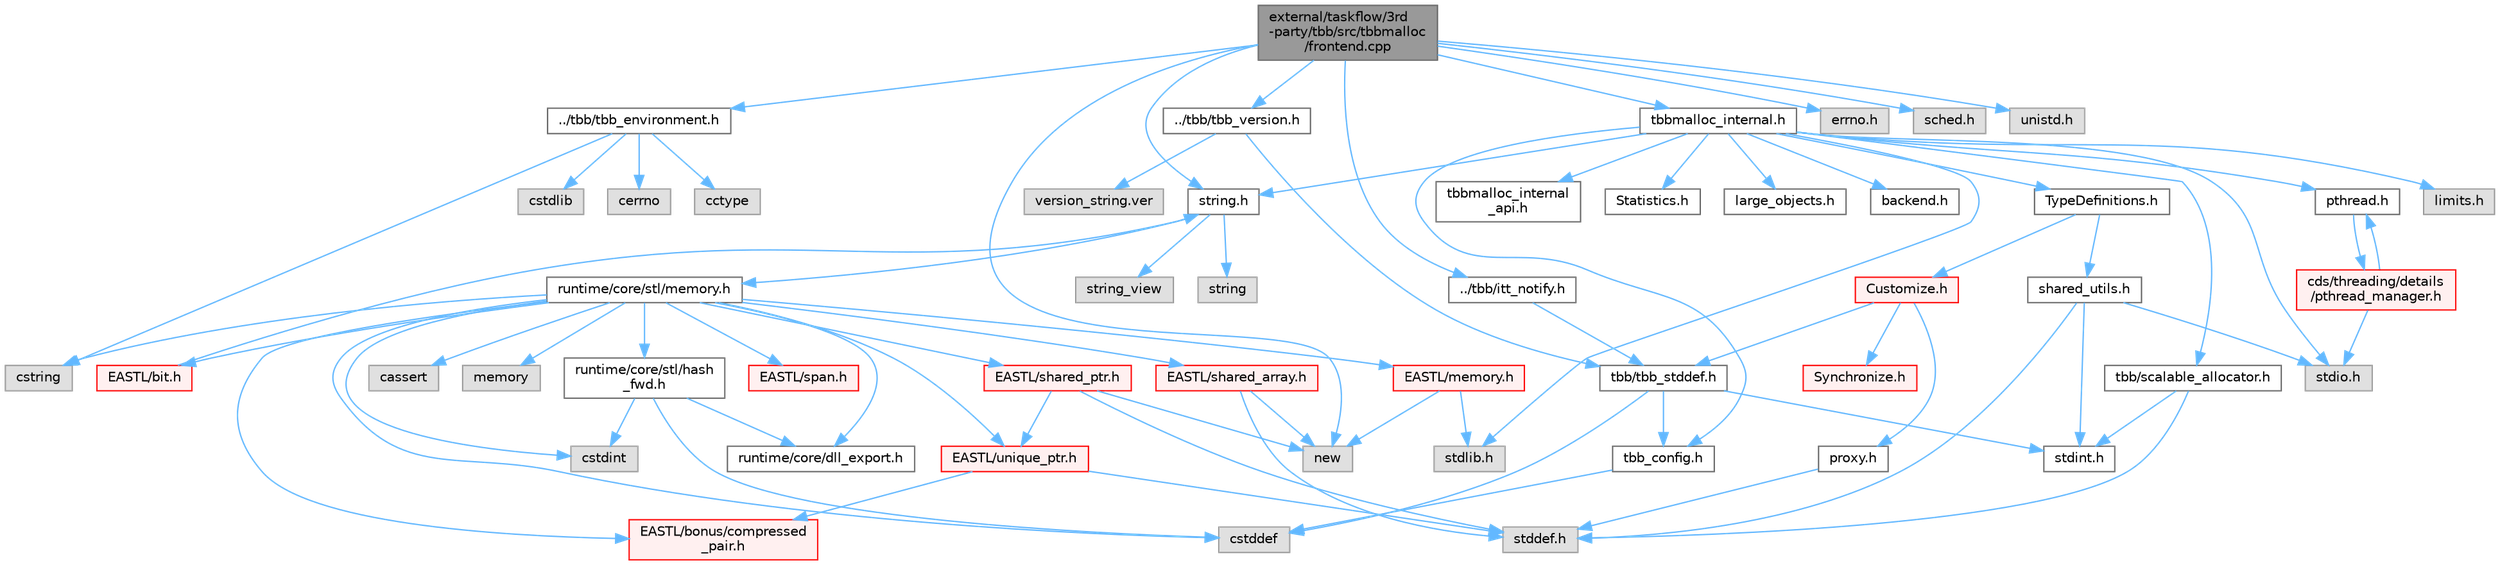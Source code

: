 digraph "external/taskflow/3rd-party/tbb/src/tbbmalloc/frontend.cpp"
{
 // LATEX_PDF_SIZE
  bgcolor="transparent";
  edge [fontname=Helvetica,fontsize=10,labelfontname=Helvetica,labelfontsize=10];
  node [fontname=Helvetica,fontsize=10,shape=box,height=0.2,width=0.4];
  Node1 [id="Node000001",label="external/taskflow/3rd\l-party/tbb/src/tbbmalloc\l/frontend.cpp",height=0.2,width=0.4,color="gray40", fillcolor="grey60", style="filled", fontcolor="black",tooltip=" "];
  Node1 -> Node2 [id="edge1_Node000001_Node000002",color="steelblue1",style="solid",tooltip=" "];
  Node2 [id="Node000002",label="tbbmalloc_internal.h",height=0.2,width=0.4,color="grey40", fillcolor="white", style="filled",URL="$tbbmalloc__internal_8h.html",tooltip=" "];
  Node2 -> Node3 [id="edge2_Node000002_Node000003",color="steelblue1",style="solid",tooltip=" "];
  Node3 [id="Node000003",label="TypeDefinitions.h",height=0.2,width=0.4,color="grey40", fillcolor="white", style="filled",URL="$_type_definitions_8h.html",tooltip=" "];
  Node3 -> Node4 [id="edge3_Node000003_Node000004",color="steelblue1",style="solid",tooltip=" "];
  Node4 [id="Node000004",label="Customize.h",height=0.2,width=0.4,color="red", fillcolor="#FFF0F0", style="filled",URL="$_customize_8h.html",tooltip=" "];
  Node4 -> Node5 [id="edge4_Node000004_Node000005",color="steelblue1",style="solid",tooltip=" "];
  Node5 [id="Node000005",label="tbb/tbb_stddef.h",height=0.2,width=0.4,color="grey40", fillcolor="white", style="filled",URL="$tbb__stddef_8h.html",tooltip=" "];
  Node5 -> Node6 [id="edge5_Node000005_Node000006",color="steelblue1",style="solid",tooltip=" "];
  Node6 [id="Node000006",label="tbb_config.h",height=0.2,width=0.4,color="grey40", fillcolor="white", style="filled",URL="$tbb__config_8h.html",tooltip=" "];
  Node6 -> Node7 [id="edge6_Node000006_Node000007",color="steelblue1",style="solid",tooltip=" "];
  Node7 [id="Node000007",label="cstddef",height=0.2,width=0.4,color="grey60", fillcolor="#E0E0E0", style="filled",tooltip=" "];
  Node5 -> Node7 [id="edge7_Node000005_Node000007",color="steelblue1",style="solid",tooltip=" "];
  Node5 -> Node8 [id="edge8_Node000005_Node000008",color="steelblue1",style="solid",tooltip=" "];
  Node8 [id="Node000008",label="stdint.h",height=0.2,width=0.4,color="grey40", fillcolor="white", style="filled",URL="$stdint_8h.html",tooltip=" "];
  Node4 -> Node9 [id="edge9_Node000004_Node000009",color="steelblue1",style="solid",tooltip=" "];
  Node9 [id="Node000009",label="Synchronize.h",height=0.2,width=0.4,color="red", fillcolor="#FFF0F0", style="filled",URL="$_synchronize_8h.html",tooltip=" "];
  Node4 -> Node11 [id="edge10_Node000004_Node000011",color="steelblue1",style="solid",tooltip=" "];
  Node11 [id="Node000011",label="proxy.h",height=0.2,width=0.4,color="grey40", fillcolor="white", style="filled",URL="$proxy_8h.html",tooltip=" "];
  Node11 -> Node12 [id="edge11_Node000011_Node000012",color="steelblue1",style="solid",tooltip=" "];
  Node12 [id="Node000012",label="stddef.h",height=0.2,width=0.4,color="grey60", fillcolor="#E0E0E0", style="filled",tooltip=" "];
  Node3 -> Node20 [id="edge12_Node000003_Node000020",color="steelblue1",style="solid",tooltip=" "];
  Node20 [id="Node000020",label="shared_utils.h",height=0.2,width=0.4,color="grey40", fillcolor="white", style="filled",URL="$shared__utils_8h.html",tooltip=" "];
  Node20 -> Node12 [id="edge13_Node000020_Node000012",color="steelblue1",style="solid",tooltip=" "];
  Node20 -> Node8 [id="edge14_Node000020_Node000008",color="steelblue1",style="solid",tooltip=" "];
  Node20 -> Node21 [id="edge15_Node000020_Node000021",color="steelblue1",style="solid",tooltip=" "];
  Node21 [id="Node000021",label="stdio.h",height=0.2,width=0.4,color="grey60", fillcolor="#E0E0E0", style="filled",tooltip=" "];
  Node2 -> Node22 [id="edge16_Node000002_Node000022",color="steelblue1",style="solid",tooltip=" "];
  Node22 [id="Node000022",label="pthread.h",height=0.2,width=0.4,color="grey40", fillcolor="white", style="filled",URL="$pthread_8h.html",tooltip=" "];
  Node22 -> Node23 [id="edge17_Node000022_Node000023",color="steelblue1",style="solid",tooltip=" "];
  Node23 [id="Node000023",label="cds/threading/details\l/pthread_manager.h",height=0.2,width=0.4,color="red", fillcolor="#FFF0F0", style="filled",URL="$pthread__manager_8h.html",tooltip=" "];
  Node23 -> Node21 [id="edge18_Node000023_Node000021",color="steelblue1",style="solid",tooltip=" "];
  Node23 -> Node22 [id="edge19_Node000023_Node000022",color="steelblue1",style="solid",tooltip=" "];
  Node2 -> Node6 [id="edge20_Node000002_Node000006",color="steelblue1",style="solid",tooltip=" "];
  Node2 -> Node21 [id="edge21_Node000002_Node000021",color="steelblue1",style="solid",tooltip=" "];
  Node2 -> Node30 [id="edge22_Node000002_Node000030",color="steelblue1",style="solid",tooltip=" "];
  Node30 [id="Node000030",label="stdlib.h",height=0.2,width=0.4,color="grey60", fillcolor="#E0E0E0", style="filled",tooltip=" "];
  Node2 -> Node67 [id="edge23_Node000002_Node000067",color="steelblue1",style="solid",tooltip=" "];
  Node67 [id="Node000067",label="limits.h",height=0.2,width=0.4,color="grey60", fillcolor="#E0E0E0", style="filled",tooltip=" "];
  Node2 -> Node68 [id="edge24_Node000002_Node000068",color="steelblue1",style="solid",tooltip=" "];
  Node68 [id="Node000068",label="string.h",height=0.2,width=0.4,color="grey40", fillcolor="white", style="filled",URL="$string_8h.html",tooltip=" "];
  Node68 -> Node35 [id="edge25_Node000068_Node000035",color="steelblue1",style="solid",tooltip=" "];
  Node35 [id="Node000035",label="string",height=0.2,width=0.4,color="grey60", fillcolor="#E0E0E0", style="filled",tooltip=" "];
  Node68 -> Node69 [id="edge26_Node000068_Node000069",color="steelblue1",style="solid",tooltip=" "];
  Node69 [id="Node000069",label="string_view",height=0.2,width=0.4,color="grey60", fillcolor="#E0E0E0", style="filled",tooltip=" "];
  Node68 -> Node70 [id="edge27_Node000068_Node000070",color="steelblue1",style="solid",tooltip=" "];
  Node70 [id="Node000070",label="runtime/core/stl/memory.h",height=0.2,width=0.4,color="grey40", fillcolor="white", style="filled",URL="$runtime_2core_2stl_2memory_8h.html",tooltip=" "];
  Node70 -> Node7 [id="edge28_Node000070_Node000007",color="steelblue1",style="solid",tooltip=" "];
  Node70 -> Node32 [id="edge29_Node000070_Node000032",color="steelblue1",style="solid",tooltip=" "];
  Node32 [id="Node000032",label="cstdint",height=0.2,width=0.4,color="grey60", fillcolor="#E0E0E0", style="filled",tooltip=" "];
  Node70 -> Node71 [id="edge30_Node000070_Node000071",color="steelblue1",style="solid",tooltip=" "];
  Node71 [id="Node000071",label="cassert",height=0.2,width=0.4,color="grey60", fillcolor="#E0E0E0", style="filled",tooltip=" "];
  Node70 -> Node36 [id="edge31_Node000070_Node000036",color="steelblue1",style="solid",tooltip=" "];
  Node36 [id="Node000036",label="memory",height=0.2,width=0.4,color="grey60", fillcolor="#E0E0E0", style="filled",tooltip=" "];
  Node70 -> Node72 [id="edge32_Node000070_Node000072",color="steelblue1",style="solid",tooltip=" "];
  Node72 [id="Node000072",label="cstring",height=0.2,width=0.4,color="grey60", fillcolor="#E0E0E0", style="filled",tooltip=" "];
  Node70 -> Node73 [id="edge33_Node000070_Node000073",color="steelblue1",style="solid",tooltip=" "];
  Node73 [id="Node000073",label="EASTL/bit.h",height=0.2,width=0.4,color="red", fillcolor="#FFF0F0", style="filled",URL="$bit_8h.html",tooltip=" "];
  Node73 -> Node68 [id="edge34_Node000073_Node000068",color="steelblue1",style="solid",tooltip=" "];
  Node70 -> Node92 [id="edge35_Node000070_Node000092",color="steelblue1",style="solid",tooltip=" "];
  Node92 [id="Node000092",label="EASTL/memory.h",height=0.2,width=0.4,color="red", fillcolor="#FFF0F0", style="filled",URL="$runtime_2_e_a_s_t_l_2include_2_e_a_s_t_l_2memory_8h.html",tooltip=" "];
  Node92 -> Node30 [id="edge36_Node000092_Node000030",color="steelblue1",style="solid",tooltip=" "];
  Node92 -> Node107 [id="edge37_Node000092_Node000107",color="steelblue1",style="solid",tooltip=" "];
  Node107 [id="Node000107",label="new",height=0.2,width=0.4,color="grey60", fillcolor="#E0E0E0", style="filled",tooltip=" "];
  Node70 -> Node118 [id="edge38_Node000070_Node000118",color="steelblue1",style="solid",tooltip=" "];
  Node118 [id="Node000118",label="EASTL/shared_array.h",height=0.2,width=0.4,color="red", fillcolor="#FFF0F0", style="filled",URL="$shared__array_8h.html",tooltip=" "];
  Node118 -> Node107 [id="edge39_Node000118_Node000107",color="steelblue1",style="solid",tooltip=" "];
  Node118 -> Node12 [id="edge40_Node000118_Node000012",color="steelblue1",style="solid",tooltip=" "];
  Node70 -> Node120 [id="edge41_Node000070_Node000120",color="steelblue1",style="solid",tooltip=" "];
  Node120 [id="Node000120",label="EASTL/unique_ptr.h",height=0.2,width=0.4,color="red", fillcolor="#FFF0F0", style="filled",URL="$unique__ptr_8h.html",tooltip=" "];
  Node120 -> Node121 [id="edge42_Node000120_Node000121",color="steelblue1",style="solid",tooltip=" "];
  Node121 [id="Node000121",label="EASTL/bonus/compressed\l_pair.h",height=0.2,width=0.4,color="red", fillcolor="#FFF0F0", style="filled",URL="$compressed__pair_8h.html",tooltip=" "];
  Node120 -> Node12 [id="edge43_Node000120_Node000012",color="steelblue1",style="solid",tooltip=" "];
  Node70 -> Node123 [id="edge44_Node000070_Node000123",color="steelblue1",style="solid",tooltip=" "];
  Node123 [id="Node000123",label="EASTL/shared_ptr.h",height=0.2,width=0.4,color="red", fillcolor="#FFF0F0", style="filled",URL="$shared__ptr_8h.html",tooltip=" "];
  Node123 -> Node120 [id="edge45_Node000123_Node000120",color="steelblue1",style="solid",tooltip=" "];
  Node123 -> Node107 [id="edge46_Node000123_Node000107",color="steelblue1",style="solid",tooltip=" "];
  Node123 -> Node12 [id="edge47_Node000123_Node000012",color="steelblue1",style="solid",tooltip=" "];
  Node70 -> Node203 [id="edge48_Node000070_Node000203",color="steelblue1",style="solid",tooltip=" "];
  Node203 [id="Node000203",label="EASTL/span.h",height=0.2,width=0.4,color="red", fillcolor="#FFF0F0", style="filled",URL="$span_8h.html",tooltip=" "];
  Node70 -> Node121 [id="edge49_Node000070_Node000121",color="steelblue1",style="solid",tooltip=" "];
  Node70 -> Node206 [id="edge50_Node000070_Node000206",color="steelblue1",style="solid",tooltip=" "];
  Node206 [id="Node000206",label="runtime/core/dll_export.h",height=0.2,width=0.4,color="grey40", fillcolor="white", style="filled",URL="$dll__export_8h.html",tooltip=" "];
  Node70 -> Node207 [id="edge51_Node000070_Node000207",color="steelblue1",style="solid",tooltip=" "];
  Node207 [id="Node000207",label="runtime/core/stl/hash\l_fwd.h",height=0.2,width=0.4,color="grey40", fillcolor="white", style="filled",URL="$hash__fwd_8h.html",tooltip=" "];
  Node207 -> Node7 [id="edge52_Node000207_Node000007",color="steelblue1",style="solid",tooltip=" "];
  Node207 -> Node32 [id="edge53_Node000207_Node000032",color="steelblue1",style="solid",tooltip=" "];
  Node207 -> Node206 [id="edge54_Node000207_Node000206",color="steelblue1",style="solid",tooltip=" "];
  Node2 -> Node208 [id="edge55_Node000002_Node000208",color="steelblue1",style="solid",tooltip=" "];
  Node208 [id="Node000208",label="tbb/scalable_allocator.h",height=0.2,width=0.4,color="grey40", fillcolor="white", style="filled",URL="$scalable__allocator_8h.html",tooltip=" "];
  Node208 -> Node12 [id="edge56_Node000208_Node000012",color="steelblue1",style="solid",tooltip=" "];
  Node208 -> Node8 [id="edge57_Node000208_Node000008",color="steelblue1",style="solid",tooltip=" "];
  Node2 -> Node209 [id="edge58_Node000002_Node000209",color="steelblue1",style="solid",tooltip=" "];
  Node209 [id="Node000209",label="tbbmalloc_internal\l_api.h",height=0.2,width=0.4,color="grey40", fillcolor="white", style="filled",URL="$tbbmalloc__internal__api_8h.html",tooltip=" "];
  Node2 -> Node210 [id="edge59_Node000002_Node000210",color="steelblue1",style="solid",tooltip=" "];
  Node210 [id="Node000210",label="Statistics.h",height=0.2,width=0.4,color="grey40", fillcolor="white", style="filled",URL="$tbbmalloc_2statistics_8h.html",tooltip=" "];
  Node2 -> Node211 [id="edge60_Node000002_Node000211",color="steelblue1",style="solid",tooltip=" "];
  Node211 [id="Node000211",label="large_objects.h",height=0.2,width=0.4,color="grey40", fillcolor="white", style="filled",URL="$large__objects_8h.html",tooltip=" "];
  Node2 -> Node212 [id="edge61_Node000002_Node000212",color="steelblue1",style="solid",tooltip=" "];
  Node212 [id="Node000212",label="backend.h",height=0.2,width=0.4,color="grey40", fillcolor="white", style="filled",URL="$backend_8h.html",tooltip=" "];
  Node1 -> Node213 [id="edge62_Node000001_Node000213",color="steelblue1",style="solid",tooltip=" "];
  Node213 [id="Node000213",label="errno.h",height=0.2,width=0.4,color="grey60", fillcolor="#E0E0E0", style="filled",tooltip=" "];
  Node1 -> Node107 [id="edge63_Node000001_Node000107",color="steelblue1",style="solid",tooltip=" "];
  Node1 -> Node68 [id="edge64_Node000001_Node000068",color="steelblue1",style="solid",tooltip=" "];
  Node1 -> Node214 [id="edge65_Node000001_Node000214",color="steelblue1",style="solid",tooltip=" "];
  Node214 [id="Node000214",label="../tbb/tbb_version.h",height=0.2,width=0.4,color="grey40", fillcolor="white", style="filled",URL="$tbb__version_8h.html",tooltip=" "];
  Node214 -> Node5 [id="edge66_Node000214_Node000005",color="steelblue1",style="solid",tooltip=" "];
  Node214 -> Node215 [id="edge67_Node000214_Node000215",color="steelblue1",style="solid",tooltip=" "];
  Node215 [id="Node000215",label="version_string.ver",height=0.2,width=0.4,color="grey60", fillcolor="#E0E0E0", style="filled",tooltip=" "];
  Node1 -> Node216 [id="edge68_Node000001_Node000216",color="steelblue1",style="solid",tooltip=" "];
  Node216 [id="Node000216",label="../tbb/tbb_environment.h",height=0.2,width=0.4,color="grey40", fillcolor="white", style="filled",URL="$tbb__environment_8h.html",tooltip=" "];
  Node216 -> Node57 [id="edge69_Node000216_Node000057",color="steelblue1",style="solid",tooltip=" "];
  Node57 [id="Node000057",label="cstdlib",height=0.2,width=0.4,color="grey60", fillcolor="#E0E0E0", style="filled",tooltip=" "];
  Node216 -> Node72 [id="edge70_Node000216_Node000072",color="steelblue1",style="solid",tooltip=" "];
  Node216 -> Node217 [id="edge71_Node000216_Node000217",color="steelblue1",style="solid",tooltip=" "];
  Node217 [id="Node000217",label="cerrno",height=0.2,width=0.4,color="grey60", fillcolor="#E0E0E0", style="filled",tooltip=" "];
  Node216 -> Node218 [id="edge72_Node000216_Node000218",color="steelblue1",style="solid",tooltip=" "];
  Node218 [id="Node000218",label="cctype",height=0.2,width=0.4,color="grey60", fillcolor="#E0E0E0", style="filled",tooltip=" "];
  Node1 -> Node219 [id="edge73_Node000001_Node000219",color="steelblue1",style="solid",tooltip=" "];
  Node219 [id="Node000219",label="../tbb/itt_notify.h",height=0.2,width=0.4,color="grey40", fillcolor="white", style="filled",URL="$itt__notify_8h.html",tooltip=" "];
  Node219 -> Node5 [id="edge74_Node000219_Node000005",color="steelblue1",style="solid",tooltip=" "];
  Node1 -> Node220 [id="edge75_Node000001_Node000220",color="steelblue1",style="solid",tooltip=" "];
  Node220 [id="Node000220",label="sched.h",height=0.2,width=0.4,color="grey60", fillcolor="#E0E0E0", style="filled",tooltip=" "];
  Node1 -> Node221 [id="edge76_Node000001_Node000221",color="steelblue1",style="solid",tooltip=" "];
  Node221 [id="Node000221",label="unistd.h",height=0.2,width=0.4,color="grey60", fillcolor="#E0E0E0", style="filled",tooltip=" "];
}
